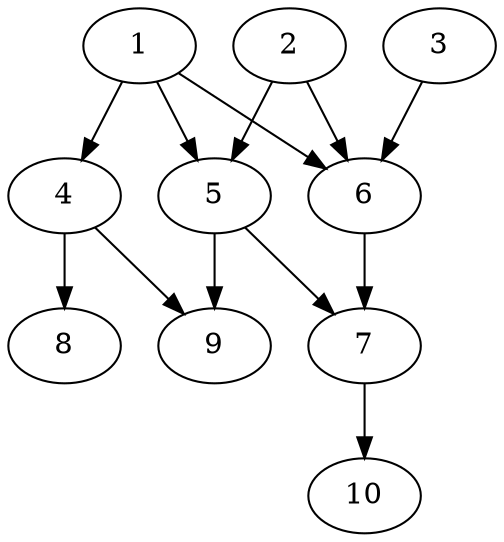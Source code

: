 // DAG automatically generated by daggen at Thu Oct  3 13:58:05 2019
// ./daggen --dot -n 10 --ccr 0.3 --fat 0.5 --regular 0.7 --density 0.7 --mindata 5242880 --maxdata 52428800 
digraph G {
  1 [size="85329920", alpha="0.02", expect_size="25598976"] 
  1 -> 4 [size ="25598976"]
  1 -> 5 [size ="25598976"]
  1 -> 6 [size ="25598976"]
  2 [size="114005333", alpha="0.07", expect_size="34201600"] 
  2 -> 5 [size ="34201600"]
  2 -> 6 [size ="34201600"]
  3 [size="25719467", alpha="0.13", expect_size="7715840"] 
  3 -> 6 [size ="7715840"]
  4 [size="144066560", alpha="0.18", expect_size="43219968"] 
  4 -> 8 [size ="43219968"]
  4 -> 9 [size ="43219968"]
  5 [size="113585493", alpha="0.13", expect_size="34075648"] 
  5 -> 7 [size ="34075648"]
  5 -> 9 [size ="34075648"]
  6 [size="107840853", alpha="0.04", expect_size="32352256"] 
  6 -> 7 [size ="32352256"]
  7 [size="95085227", alpha="0.10", expect_size="28525568"] 
  7 -> 10 [size ="28525568"]
  8 [size="38768640", alpha="0.11", expect_size="11630592"] 
  9 [size="96942080", alpha="0.02", expect_size="29082624"] 
  10 [size="26255360", alpha="0.20", expect_size="7876608"] 
}
